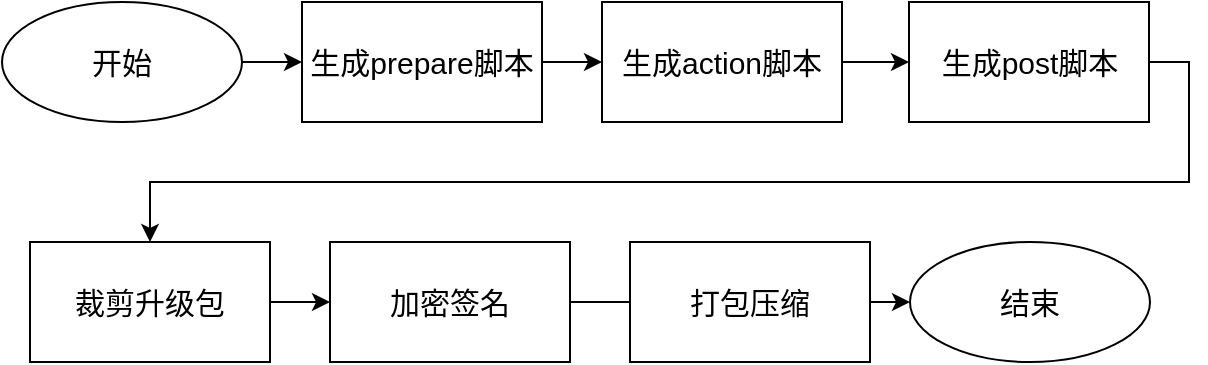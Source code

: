 <mxfile version="15.8.3" type="github">
  <diagram id="tk-gn8nS5ALjPq-0fQJN" name="Page-1">
    <mxGraphModel dx="2249" dy="794" grid="1" gridSize="10" guides="1" tooltips="1" connect="1" arrows="1" fold="1" page="1" pageScale="1" pageWidth="827" pageHeight="1169" math="0" shadow="0">
      <root>
        <mxCell id="0" />
        <mxCell id="1" parent="0" />
        <mxCell id="lzGWsXNczHOUnscZ2XJF-3" value="" style="edgeStyle=orthogonalEdgeStyle;rounded=0;orthogonalLoop=1;jettySize=auto;html=1;fontSize=15;" edge="1" parent="1" source="lzGWsXNczHOUnscZ2XJF-1" target="lzGWsXNczHOUnscZ2XJF-2">
          <mxGeometry relative="1" as="geometry" />
        </mxCell>
        <mxCell id="lzGWsXNczHOUnscZ2XJF-1" value="生成prepare脚本" style="rounded=0;whiteSpace=wrap;html=1;fontSize=15;" vertex="1" parent="1">
          <mxGeometry x="-10" y="220" width="120" height="60" as="geometry" />
        </mxCell>
        <mxCell id="lzGWsXNczHOUnscZ2XJF-5" value="" style="edgeStyle=orthogonalEdgeStyle;rounded=0;orthogonalLoop=1;jettySize=auto;html=1;fontSize=15;" edge="1" parent="1" source="lzGWsXNczHOUnscZ2XJF-2" target="lzGWsXNczHOUnscZ2XJF-4">
          <mxGeometry relative="1" as="geometry" />
        </mxCell>
        <mxCell id="lzGWsXNczHOUnscZ2XJF-2" value="生成action脚本" style="rounded=0;whiteSpace=wrap;html=1;fontSize=15;" vertex="1" parent="1">
          <mxGeometry x="140" y="220" width="120" height="60" as="geometry" />
        </mxCell>
        <mxCell id="lzGWsXNczHOUnscZ2XJF-9" value="" style="edgeStyle=orthogonalEdgeStyle;rounded=0;orthogonalLoop=1;jettySize=auto;html=1;fontSize=15;exitX=1;exitY=0.5;exitDx=0;exitDy=0;" edge="1" parent="1" source="lzGWsXNczHOUnscZ2XJF-4" target="lzGWsXNczHOUnscZ2XJF-8">
          <mxGeometry relative="1" as="geometry" />
        </mxCell>
        <mxCell id="lzGWsXNczHOUnscZ2XJF-4" value="生成post脚本" style="rounded=0;whiteSpace=wrap;html=1;fontSize=15;" vertex="1" parent="1">
          <mxGeometry x="293.5" y="220" width="120" height="60" as="geometry" />
        </mxCell>
        <mxCell id="lzGWsXNczHOUnscZ2XJF-14" value="" style="edgeStyle=orthogonalEdgeStyle;rounded=0;orthogonalLoop=1;jettySize=auto;html=1;fontSize=15;" edge="1" parent="1" source="lzGWsXNczHOUnscZ2XJF-6" target="lzGWsXNczHOUnscZ2XJF-1">
          <mxGeometry relative="1" as="geometry" />
        </mxCell>
        <mxCell id="lzGWsXNczHOUnscZ2XJF-6" value="开始" style="ellipse;whiteSpace=wrap;html=1;rounded=0;fontSize=15;" vertex="1" parent="1">
          <mxGeometry x="-160" y="220" width="120" height="60" as="geometry" />
        </mxCell>
        <mxCell id="lzGWsXNczHOUnscZ2XJF-11" value="" style="edgeStyle=orthogonalEdgeStyle;rounded=0;orthogonalLoop=1;jettySize=auto;html=1;fontSize=15;" edge="1" parent="1" source="lzGWsXNczHOUnscZ2XJF-8" target="lzGWsXNczHOUnscZ2XJF-10">
          <mxGeometry relative="1" as="geometry" />
        </mxCell>
        <mxCell id="lzGWsXNczHOUnscZ2XJF-8" value="裁剪升级包" style="rounded=0;whiteSpace=wrap;html=1;fontSize=15;" vertex="1" parent="1">
          <mxGeometry x="-146" y="340" width="120" height="60" as="geometry" />
        </mxCell>
        <mxCell id="lzGWsXNczHOUnscZ2XJF-13" value="" style="edgeStyle=orthogonalEdgeStyle;rounded=0;orthogonalLoop=1;jettySize=auto;html=1;fontSize=15;" edge="1" parent="1" source="lzGWsXNczHOUnscZ2XJF-10" target="lzGWsXNczHOUnscZ2XJF-12">
          <mxGeometry relative="1" as="geometry" />
        </mxCell>
        <mxCell id="lzGWsXNczHOUnscZ2XJF-10" value="加密签名" style="rounded=0;whiteSpace=wrap;html=1;fontSize=15;" vertex="1" parent="1">
          <mxGeometry x="4" y="340" width="120" height="60" as="geometry" />
        </mxCell>
        <mxCell id="lzGWsXNczHOUnscZ2XJF-12" value="结束" style="ellipse;whiteSpace=wrap;html=1;rounded=0;fontSize=15;" vertex="1" parent="1">
          <mxGeometry x="294" y="340" width="120" height="60" as="geometry" />
        </mxCell>
        <mxCell id="lzGWsXNczHOUnscZ2XJF-15" value="打包压缩" style="rounded=0;whiteSpace=wrap;html=1;fontSize=15;" vertex="1" parent="1">
          <mxGeometry x="154" y="340" width="120" height="60" as="geometry" />
        </mxCell>
      </root>
    </mxGraphModel>
  </diagram>
</mxfile>
